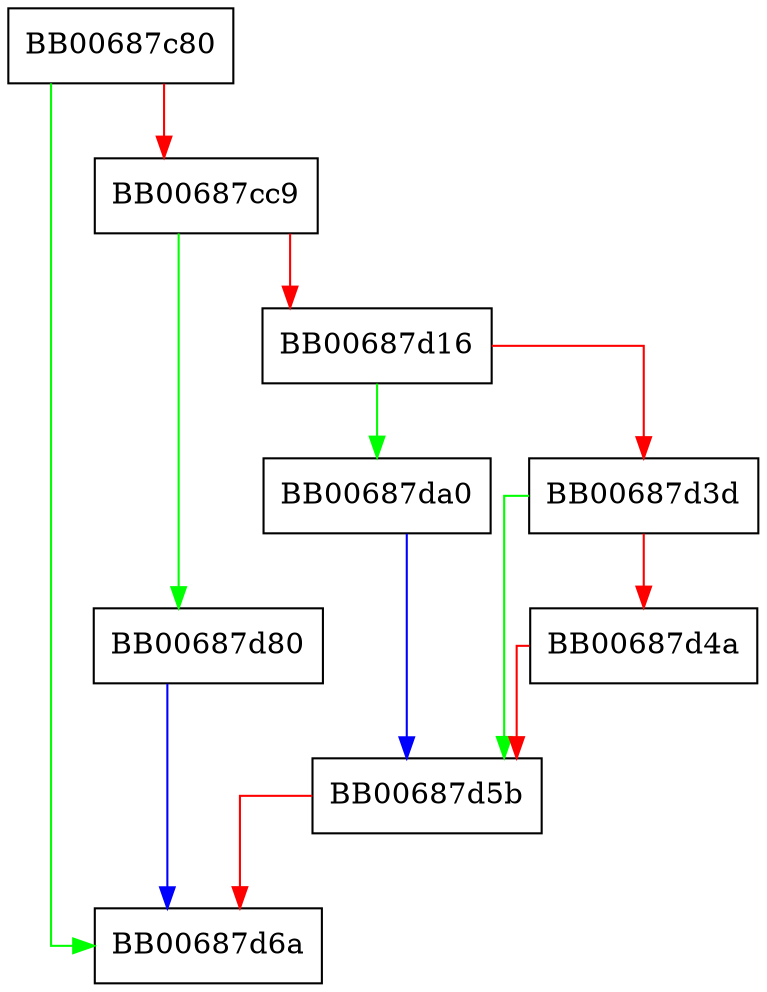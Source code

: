 digraph ossl_d2i_PUBKEY_legacy {
  node [shape="box"];
  graph [splines=ortho];
  BB00687c80 -> BB00687d6a [color="green"];
  BB00687c80 -> BB00687cc9 [color="red"];
  BB00687cc9 -> BB00687d80 [color="green"];
  BB00687cc9 -> BB00687d16 [color="red"];
  BB00687d16 -> BB00687da0 [color="green"];
  BB00687d16 -> BB00687d3d [color="red"];
  BB00687d3d -> BB00687d5b [color="green"];
  BB00687d3d -> BB00687d4a [color="red"];
  BB00687d4a -> BB00687d5b [color="red"];
  BB00687d5b -> BB00687d6a [color="red"];
  BB00687d80 -> BB00687d6a [color="blue"];
  BB00687da0 -> BB00687d5b [color="blue"];
}